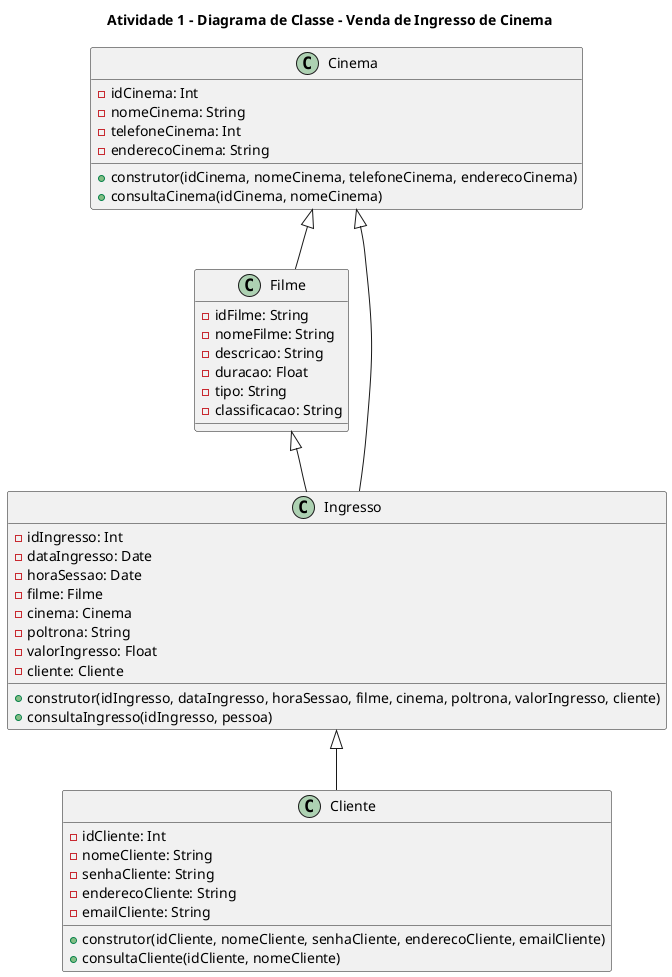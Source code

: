 
@startuml A1

title Atividade 1 - Diagrama de Classe - Venda de Ingresso de Cinema


    class Cliente{
    - idCliente: Int
    - nomeCliente: String
    - senhaCliente: String 
    - enderecoCliente: String
    - emailCliente: String
    + construtor(idCliente, nomeCliente, senhaCliente, enderecoCliente, emailCliente)
    + consultaCliente(idCliente, nomeCliente)
}

class Cinema{
    - idCinema: Int
    - nomeCinema: String
    - telefoneCinema: Int
    - enderecoCinema: String
    + construtor(idCinema, nomeCinema, telefoneCinema, enderecoCinema)
    + consultaCinema(idCinema, nomeCinema)
}

class Filme{
    - idFilme: String
    - nomeFilme: String
    - descricao: String
    - duracao: Float
    - tipo: String
    - classificacao: String
}

class Ingresso{
    - idIngresso: Int
    - dataIngresso: Date
    - horaSessao: Date
    - filme: Filme
    - cinema: Cinema
    - poltrona: String
    - valorIngresso: Float
    - cliente: Cliente
    + construtor(idIngresso, dataIngresso, horaSessao, filme, cinema, poltrona, valorIngresso, cliente)
    + consultaIngresso(idIngresso, pessoa)
}



Ingresso <|-- Cliente
Filme <|-- Ingresso
Cinema <|-- Ingresso
Cinema <|-- Filme

@enduml
